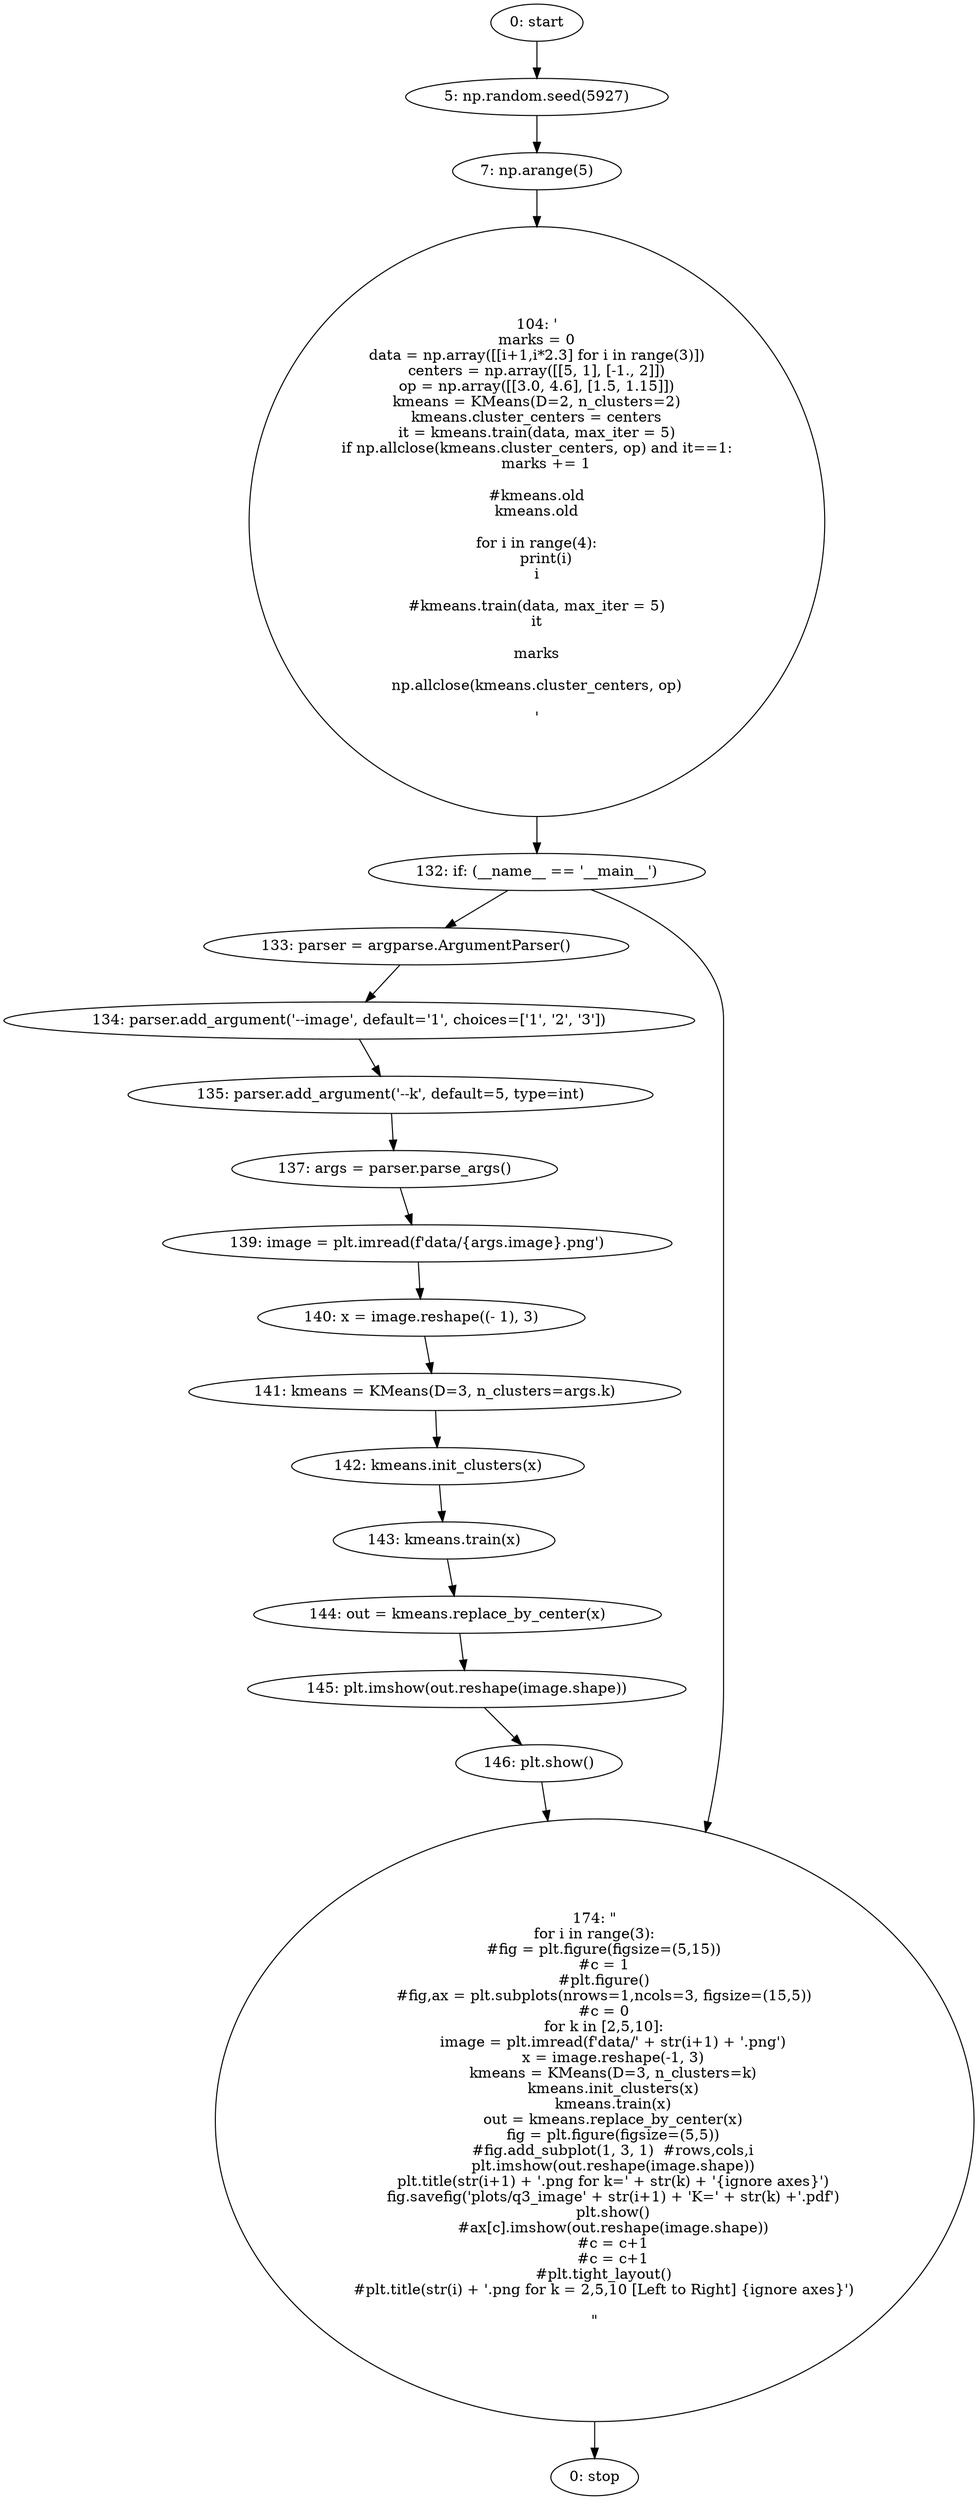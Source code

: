 strict digraph "" {
	node [label="\N"];
	0	 [label="0: start"];
	1	 [label="5: np.random.seed(5927)"];
	0 -> 1;
	2	 [label="7: np.arange(5)"];
	1 -> 2;
	3	 [label="104: '\nmarks = 0\ndata = np.array([[i+1,i*2.3] for i in range(3)])\ncenters = np.array([[5, 1], [-1., 2]])\nop = np.array([[3.0, \
4.6], [1.5, 1.15]])\nkmeans = KMeans(D=2, n_clusters=2)\nkmeans.cluster_centers = centers\nit = kmeans.train(data, max_iter = 5)\nif \
np.allclose(kmeans.cluster_centers, op) and it==1:\n    marks += 1\n\n#kmeans.old\nkmeans.old\n\nfor i in range(4):\n    print(i)\ni\n\n#\
kmeans.train(data, max_iter = 5)\nit\n\nmarks\n\nnp.allclose(kmeans.cluster_centers, op)\n\n'"];
	2 -> 3;
	4	 [label="132: if: (__name__ == '__main__')"];
	3 -> 4;
	5	 [label="133: parser = argparse.ArgumentParser()"];
	4 -> 5;
	17	 [label="174: \"\nfor i in range(3):\n    #fig = plt.figure(figsize=(5,15))\n    #c = 1\n    #plt.figure()\n    #fig,ax = plt.subplots(nrows=\
1,ncols=3, figsize=(15,5))\n    #c = 0\n    for k in [2,5,10]:\n        image = plt.imread(f'data/' + str(i+1) + '.png')\n        \
x = image.reshape(-1, 3)\n        kmeans = KMeans(D=3, n_clusters=k)\n        kmeans.init_clusters(x)\n        kmeans.train(x)\n        \
out = kmeans.replace_by_center(x)\n        fig = plt.figure(figsize=(5,5))\n        #fig.add_subplot(1, 3, 1)  #rows,cols,i\n        \
plt.imshow(out.reshape(image.shape))\n        plt.title(str(i+1) + '.png for k=' + str(k) + '{ignore axes}')\n        fig.savefig('\
plots/q3_image' + str(i+1) + 'K=' + str(k) +'.pdf')\n        plt.show()\n        #ax[c].imshow(out.reshape(image.shape))\n        #\
c = c+1\n        #c = c+1\n    #plt.tight_layout()\n    #plt.title(str(i) + '.png for k = 2,5,10 [Left to Right] {ignore axes}')\n    \n\""];
	4 -> 17;
	6	 [label="134: parser.add_argument('--image', default='1', choices=['1', '2', '3'])"];
	5 -> 6;
	18	 [label="0: stop"];
	17 -> 18;
	7	 [label="135: parser.add_argument('--k', default=5, type=int)"];
	6 -> 7;
	8	 [label="137: args = parser.parse_args()"];
	7 -> 8;
	9	 [label="139: image = plt.imread(f'data/{args.image}.png')"];
	8 -> 9;
	10	 [label="140: x = image.reshape((- 1), 3)"];
	9 -> 10;
	11	 [label="141: kmeans = KMeans(D=3, n_clusters=args.k)"];
	10 -> 11;
	12	 [label="142: kmeans.init_clusters(x)"];
	11 -> 12;
	13	 [label="143: kmeans.train(x)"];
	12 -> 13;
	14	 [label="144: out = kmeans.replace_by_center(x)"];
	13 -> 14;
	15	 [label="145: plt.imshow(out.reshape(image.shape))"];
	14 -> 15;
	16	 [label="146: plt.show()"];
	15 -> 16;
	16 -> 17;
}

